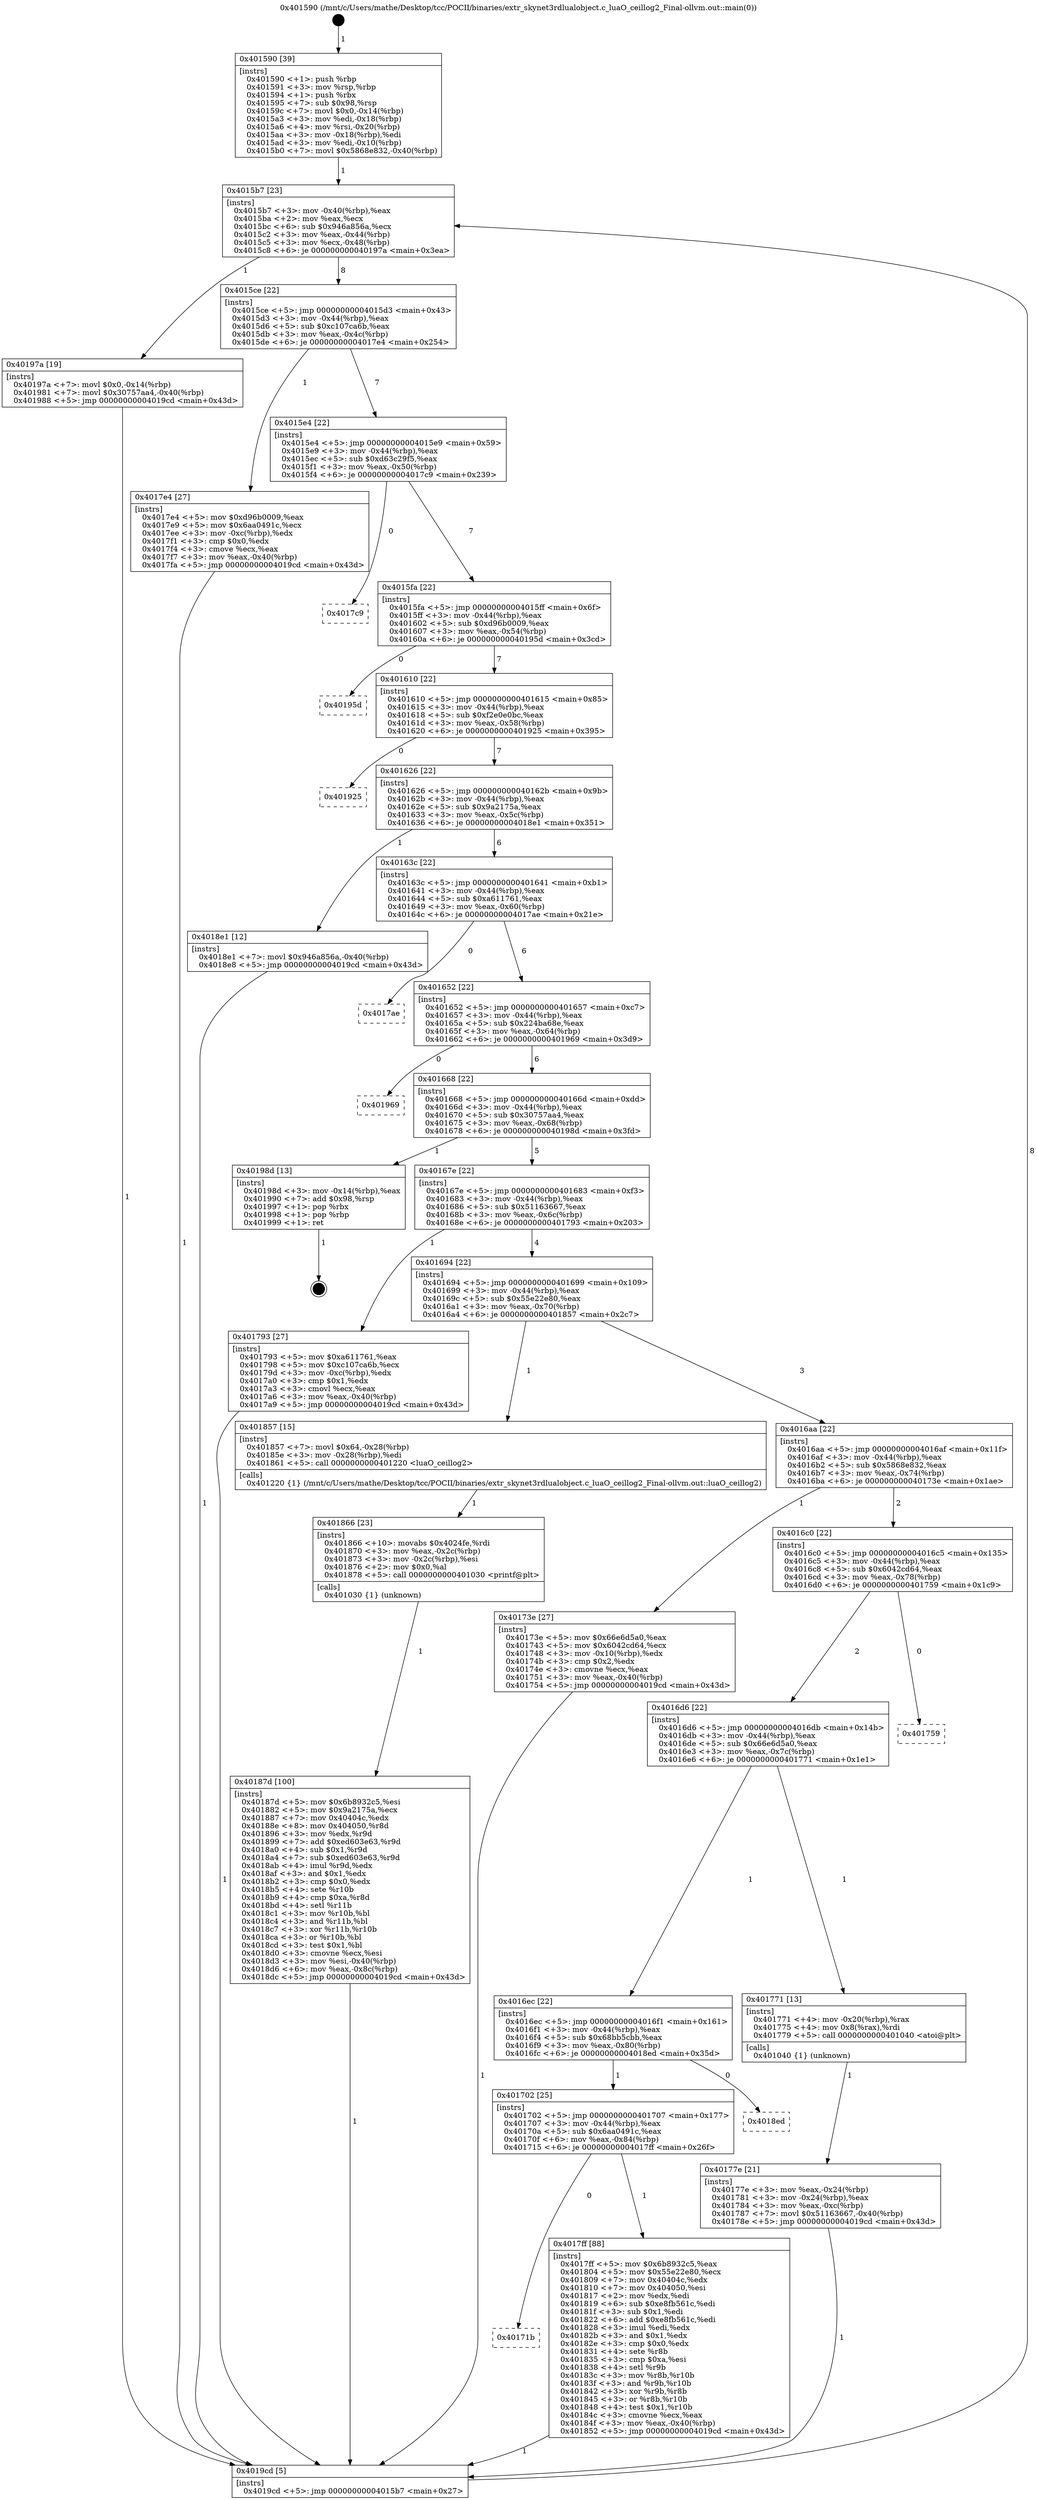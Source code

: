 digraph "0x401590" {
  label = "0x401590 (/mnt/c/Users/mathe/Desktop/tcc/POCII/binaries/extr_skynet3rdlualobject.c_luaO_ceillog2_Final-ollvm.out::main(0))"
  labelloc = "t"
  node[shape=record]

  Entry [label="",width=0.3,height=0.3,shape=circle,fillcolor=black,style=filled]
  "0x4015b7" [label="{
     0x4015b7 [23]\l
     | [instrs]\l
     &nbsp;&nbsp;0x4015b7 \<+3\>: mov -0x40(%rbp),%eax\l
     &nbsp;&nbsp;0x4015ba \<+2\>: mov %eax,%ecx\l
     &nbsp;&nbsp;0x4015bc \<+6\>: sub $0x946a856a,%ecx\l
     &nbsp;&nbsp;0x4015c2 \<+3\>: mov %eax,-0x44(%rbp)\l
     &nbsp;&nbsp;0x4015c5 \<+3\>: mov %ecx,-0x48(%rbp)\l
     &nbsp;&nbsp;0x4015c8 \<+6\>: je 000000000040197a \<main+0x3ea\>\l
  }"]
  "0x40197a" [label="{
     0x40197a [19]\l
     | [instrs]\l
     &nbsp;&nbsp;0x40197a \<+7\>: movl $0x0,-0x14(%rbp)\l
     &nbsp;&nbsp;0x401981 \<+7\>: movl $0x30757aa4,-0x40(%rbp)\l
     &nbsp;&nbsp;0x401988 \<+5\>: jmp 00000000004019cd \<main+0x43d\>\l
  }"]
  "0x4015ce" [label="{
     0x4015ce [22]\l
     | [instrs]\l
     &nbsp;&nbsp;0x4015ce \<+5\>: jmp 00000000004015d3 \<main+0x43\>\l
     &nbsp;&nbsp;0x4015d3 \<+3\>: mov -0x44(%rbp),%eax\l
     &nbsp;&nbsp;0x4015d6 \<+5\>: sub $0xc107ca6b,%eax\l
     &nbsp;&nbsp;0x4015db \<+3\>: mov %eax,-0x4c(%rbp)\l
     &nbsp;&nbsp;0x4015de \<+6\>: je 00000000004017e4 \<main+0x254\>\l
  }"]
  Exit [label="",width=0.3,height=0.3,shape=circle,fillcolor=black,style=filled,peripheries=2]
  "0x4017e4" [label="{
     0x4017e4 [27]\l
     | [instrs]\l
     &nbsp;&nbsp;0x4017e4 \<+5\>: mov $0xd96b0009,%eax\l
     &nbsp;&nbsp;0x4017e9 \<+5\>: mov $0x6aa0491c,%ecx\l
     &nbsp;&nbsp;0x4017ee \<+3\>: mov -0xc(%rbp),%edx\l
     &nbsp;&nbsp;0x4017f1 \<+3\>: cmp $0x0,%edx\l
     &nbsp;&nbsp;0x4017f4 \<+3\>: cmove %ecx,%eax\l
     &nbsp;&nbsp;0x4017f7 \<+3\>: mov %eax,-0x40(%rbp)\l
     &nbsp;&nbsp;0x4017fa \<+5\>: jmp 00000000004019cd \<main+0x43d\>\l
  }"]
  "0x4015e4" [label="{
     0x4015e4 [22]\l
     | [instrs]\l
     &nbsp;&nbsp;0x4015e4 \<+5\>: jmp 00000000004015e9 \<main+0x59\>\l
     &nbsp;&nbsp;0x4015e9 \<+3\>: mov -0x44(%rbp),%eax\l
     &nbsp;&nbsp;0x4015ec \<+5\>: sub $0xd63c29f5,%eax\l
     &nbsp;&nbsp;0x4015f1 \<+3\>: mov %eax,-0x50(%rbp)\l
     &nbsp;&nbsp;0x4015f4 \<+6\>: je 00000000004017c9 \<main+0x239\>\l
  }"]
  "0x40187d" [label="{
     0x40187d [100]\l
     | [instrs]\l
     &nbsp;&nbsp;0x40187d \<+5\>: mov $0x6b8932c5,%esi\l
     &nbsp;&nbsp;0x401882 \<+5\>: mov $0x9a2175a,%ecx\l
     &nbsp;&nbsp;0x401887 \<+7\>: mov 0x40404c,%edx\l
     &nbsp;&nbsp;0x40188e \<+8\>: mov 0x404050,%r8d\l
     &nbsp;&nbsp;0x401896 \<+3\>: mov %edx,%r9d\l
     &nbsp;&nbsp;0x401899 \<+7\>: add $0xed603e63,%r9d\l
     &nbsp;&nbsp;0x4018a0 \<+4\>: sub $0x1,%r9d\l
     &nbsp;&nbsp;0x4018a4 \<+7\>: sub $0xed603e63,%r9d\l
     &nbsp;&nbsp;0x4018ab \<+4\>: imul %r9d,%edx\l
     &nbsp;&nbsp;0x4018af \<+3\>: and $0x1,%edx\l
     &nbsp;&nbsp;0x4018b2 \<+3\>: cmp $0x0,%edx\l
     &nbsp;&nbsp;0x4018b5 \<+4\>: sete %r10b\l
     &nbsp;&nbsp;0x4018b9 \<+4\>: cmp $0xa,%r8d\l
     &nbsp;&nbsp;0x4018bd \<+4\>: setl %r11b\l
     &nbsp;&nbsp;0x4018c1 \<+3\>: mov %r10b,%bl\l
     &nbsp;&nbsp;0x4018c4 \<+3\>: and %r11b,%bl\l
     &nbsp;&nbsp;0x4018c7 \<+3\>: xor %r11b,%r10b\l
     &nbsp;&nbsp;0x4018ca \<+3\>: or %r10b,%bl\l
     &nbsp;&nbsp;0x4018cd \<+3\>: test $0x1,%bl\l
     &nbsp;&nbsp;0x4018d0 \<+3\>: cmovne %ecx,%esi\l
     &nbsp;&nbsp;0x4018d3 \<+3\>: mov %esi,-0x40(%rbp)\l
     &nbsp;&nbsp;0x4018d6 \<+6\>: mov %eax,-0x8c(%rbp)\l
     &nbsp;&nbsp;0x4018dc \<+5\>: jmp 00000000004019cd \<main+0x43d\>\l
  }"]
  "0x4017c9" [label="{
     0x4017c9\l
  }", style=dashed]
  "0x4015fa" [label="{
     0x4015fa [22]\l
     | [instrs]\l
     &nbsp;&nbsp;0x4015fa \<+5\>: jmp 00000000004015ff \<main+0x6f\>\l
     &nbsp;&nbsp;0x4015ff \<+3\>: mov -0x44(%rbp),%eax\l
     &nbsp;&nbsp;0x401602 \<+5\>: sub $0xd96b0009,%eax\l
     &nbsp;&nbsp;0x401607 \<+3\>: mov %eax,-0x54(%rbp)\l
     &nbsp;&nbsp;0x40160a \<+6\>: je 000000000040195d \<main+0x3cd\>\l
  }"]
  "0x401866" [label="{
     0x401866 [23]\l
     | [instrs]\l
     &nbsp;&nbsp;0x401866 \<+10\>: movabs $0x4024fe,%rdi\l
     &nbsp;&nbsp;0x401870 \<+3\>: mov %eax,-0x2c(%rbp)\l
     &nbsp;&nbsp;0x401873 \<+3\>: mov -0x2c(%rbp),%esi\l
     &nbsp;&nbsp;0x401876 \<+2\>: mov $0x0,%al\l
     &nbsp;&nbsp;0x401878 \<+5\>: call 0000000000401030 \<printf@plt\>\l
     | [calls]\l
     &nbsp;&nbsp;0x401030 \{1\} (unknown)\l
  }"]
  "0x40195d" [label="{
     0x40195d\l
  }", style=dashed]
  "0x401610" [label="{
     0x401610 [22]\l
     | [instrs]\l
     &nbsp;&nbsp;0x401610 \<+5\>: jmp 0000000000401615 \<main+0x85\>\l
     &nbsp;&nbsp;0x401615 \<+3\>: mov -0x44(%rbp),%eax\l
     &nbsp;&nbsp;0x401618 \<+5\>: sub $0xf2e0e0bc,%eax\l
     &nbsp;&nbsp;0x40161d \<+3\>: mov %eax,-0x58(%rbp)\l
     &nbsp;&nbsp;0x401620 \<+6\>: je 0000000000401925 \<main+0x395\>\l
  }"]
  "0x40171b" [label="{
     0x40171b\l
  }", style=dashed]
  "0x401925" [label="{
     0x401925\l
  }", style=dashed]
  "0x401626" [label="{
     0x401626 [22]\l
     | [instrs]\l
     &nbsp;&nbsp;0x401626 \<+5\>: jmp 000000000040162b \<main+0x9b\>\l
     &nbsp;&nbsp;0x40162b \<+3\>: mov -0x44(%rbp),%eax\l
     &nbsp;&nbsp;0x40162e \<+5\>: sub $0x9a2175a,%eax\l
     &nbsp;&nbsp;0x401633 \<+3\>: mov %eax,-0x5c(%rbp)\l
     &nbsp;&nbsp;0x401636 \<+6\>: je 00000000004018e1 \<main+0x351\>\l
  }"]
  "0x4017ff" [label="{
     0x4017ff [88]\l
     | [instrs]\l
     &nbsp;&nbsp;0x4017ff \<+5\>: mov $0x6b8932c5,%eax\l
     &nbsp;&nbsp;0x401804 \<+5\>: mov $0x55e22e80,%ecx\l
     &nbsp;&nbsp;0x401809 \<+7\>: mov 0x40404c,%edx\l
     &nbsp;&nbsp;0x401810 \<+7\>: mov 0x404050,%esi\l
     &nbsp;&nbsp;0x401817 \<+2\>: mov %edx,%edi\l
     &nbsp;&nbsp;0x401819 \<+6\>: sub $0xe8fb561c,%edi\l
     &nbsp;&nbsp;0x40181f \<+3\>: sub $0x1,%edi\l
     &nbsp;&nbsp;0x401822 \<+6\>: add $0xe8fb561c,%edi\l
     &nbsp;&nbsp;0x401828 \<+3\>: imul %edi,%edx\l
     &nbsp;&nbsp;0x40182b \<+3\>: and $0x1,%edx\l
     &nbsp;&nbsp;0x40182e \<+3\>: cmp $0x0,%edx\l
     &nbsp;&nbsp;0x401831 \<+4\>: sete %r8b\l
     &nbsp;&nbsp;0x401835 \<+3\>: cmp $0xa,%esi\l
     &nbsp;&nbsp;0x401838 \<+4\>: setl %r9b\l
     &nbsp;&nbsp;0x40183c \<+3\>: mov %r8b,%r10b\l
     &nbsp;&nbsp;0x40183f \<+3\>: and %r9b,%r10b\l
     &nbsp;&nbsp;0x401842 \<+3\>: xor %r9b,%r8b\l
     &nbsp;&nbsp;0x401845 \<+3\>: or %r8b,%r10b\l
     &nbsp;&nbsp;0x401848 \<+4\>: test $0x1,%r10b\l
     &nbsp;&nbsp;0x40184c \<+3\>: cmovne %ecx,%eax\l
     &nbsp;&nbsp;0x40184f \<+3\>: mov %eax,-0x40(%rbp)\l
     &nbsp;&nbsp;0x401852 \<+5\>: jmp 00000000004019cd \<main+0x43d\>\l
  }"]
  "0x4018e1" [label="{
     0x4018e1 [12]\l
     | [instrs]\l
     &nbsp;&nbsp;0x4018e1 \<+7\>: movl $0x946a856a,-0x40(%rbp)\l
     &nbsp;&nbsp;0x4018e8 \<+5\>: jmp 00000000004019cd \<main+0x43d\>\l
  }"]
  "0x40163c" [label="{
     0x40163c [22]\l
     | [instrs]\l
     &nbsp;&nbsp;0x40163c \<+5\>: jmp 0000000000401641 \<main+0xb1\>\l
     &nbsp;&nbsp;0x401641 \<+3\>: mov -0x44(%rbp),%eax\l
     &nbsp;&nbsp;0x401644 \<+5\>: sub $0xa611761,%eax\l
     &nbsp;&nbsp;0x401649 \<+3\>: mov %eax,-0x60(%rbp)\l
     &nbsp;&nbsp;0x40164c \<+6\>: je 00000000004017ae \<main+0x21e\>\l
  }"]
  "0x401702" [label="{
     0x401702 [25]\l
     | [instrs]\l
     &nbsp;&nbsp;0x401702 \<+5\>: jmp 0000000000401707 \<main+0x177\>\l
     &nbsp;&nbsp;0x401707 \<+3\>: mov -0x44(%rbp),%eax\l
     &nbsp;&nbsp;0x40170a \<+5\>: sub $0x6aa0491c,%eax\l
     &nbsp;&nbsp;0x40170f \<+6\>: mov %eax,-0x84(%rbp)\l
     &nbsp;&nbsp;0x401715 \<+6\>: je 00000000004017ff \<main+0x26f\>\l
  }"]
  "0x4017ae" [label="{
     0x4017ae\l
  }", style=dashed]
  "0x401652" [label="{
     0x401652 [22]\l
     | [instrs]\l
     &nbsp;&nbsp;0x401652 \<+5\>: jmp 0000000000401657 \<main+0xc7\>\l
     &nbsp;&nbsp;0x401657 \<+3\>: mov -0x44(%rbp),%eax\l
     &nbsp;&nbsp;0x40165a \<+5\>: sub $0x224ba68e,%eax\l
     &nbsp;&nbsp;0x40165f \<+3\>: mov %eax,-0x64(%rbp)\l
     &nbsp;&nbsp;0x401662 \<+6\>: je 0000000000401969 \<main+0x3d9\>\l
  }"]
  "0x4018ed" [label="{
     0x4018ed\l
  }", style=dashed]
  "0x401969" [label="{
     0x401969\l
  }", style=dashed]
  "0x401668" [label="{
     0x401668 [22]\l
     | [instrs]\l
     &nbsp;&nbsp;0x401668 \<+5\>: jmp 000000000040166d \<main+0xdd\>\l
     &nbsp;&nbsp;0x40166d \<+3\>: mov -0x44(%rbp),%eax\l
     &nbsp;&nbsp;0x401670 \<+5\>: sub $0x30757aa4,%eax\l
     &nbsp;&nbsp;0x401675 \<+3\>: mov %eax,-0x68(%rbp)\l
     &nbsp;&nbsp;0x401678 \<+6\>: je 000000000040198d \<main+0x3fd\>\l
  }"]
  "0x40177e" [label="{
     0x40177e [21]\l
     | [instrs]\l
     &nbsp;&nbsp;0x40177e \<+3\>: mov %eax,-0x24(%rbp)\l
     &nbsp;&nbsp;0x401781 \<+3\>: mov -0x24(%rbp),%eax\l
     &nbsp;&nbsp;0x401784 \<+3\>: mov %eax,-0xc(%rbp)\l
     &nbsp;&nbsp;0x401787 \<+7\>: movl $0x51163667,-0x40(%rbp)\l
     &nbsp;&nbsp;0x40178e \<+5\>: jmp 00000000004019cd \<main+0x43d\>\l
  }"]
  "0x40198d" [label="{
     0x40198d [13]\l
     | [instrs]\l
     &nbsp;&nbsp;0x40198d \<+3\>: mov -0x14(%rbp),%eax\l
     &nbsp;&nbsp;0x401990 \<+7\>: add $0x98,%rsp\l
     &nbsp;&nbsp;0x401997 \<+1\>: pop %rbx\l
     &nbsp;&nbsp;0x401998 \<+1\>: pop %rbp\l
     &nbsp;&nbsp;0x401999 \<+1\>: ret\l
  }"]
  "0x40167e" [label="{
     0x40167e [22]\l
     | [instrs]\l
     &nbsp;&nbsp;0x40167e \<+5\>: jmp 0000000000401683 \<main+0xf3\>\l
     &nbsp;&nbsp;0x401683 \<+3\>: mov -0x44(%rbp),%eax\l
     &nbsp;&nbsp;0x401686 \<+5\>: sub $0x51163667,%eax\l
     &nbsp;&nbsp;0x40168b \<+3\>: mov %eax,-0x6c(%rbp)\l
     &nbsp;&nbsp;0x40168e \<+6\>: je 0000000000401793 \<main+0x203\>\l
  }"]
  "0x4016ec" [label="{
     0x4016ec [22]\l
     | [instrs]\l
     &nbsp;&nbsp;0x4016ec \<+5\>: jmp 00000000004016f1 \<main+0x161\>\l
     &nbsp;&nbsp;0x4016f1 \<+3\>: mov -0x44(%rbp),%eax\l
     &nbsp;&nbsp;0x4016f4 \<+5\>: sub $0x68bb5cbb,%eax\l
     &nbsp;&nbsp;0x4016f9 \<+3\>: mov %eax,-0x80(%rbp)\l
     &nbsp;&nbsp;0x4016fc \<+6\>: je 00000000004018ed \<main+0x35d\>\l
  }"]
  "0x401793" [label="{
     0x401793 [27]\l
     | [instrs]\l
     &nbsp;&nbsp;0x401793 \<+5\>: mov $0xa611761,%eax\l
     &nbsp;&nbsp;0x401798 \<+5\>: mov $0xc107ca6b,%ecx\l
     &nbsp;&nbsp;0x40179d \<+3\>: mov -0xc(%rbp),%edx\l
     &nbsp;&nbsp;0x4017a0 \<+3\>: cmp $0x1,%edx\l
     &nbsp;&nbsp;0x4017a3 \<+3\>: cmovl %ecx,%eax\l
     &nbsp;&nbsp;0x4017a6 \<+3\>: mov %eax,-0x40(%rbp)\l
     &nbsp;&nbsp;0x4017a9 \<+5\>: jmp 00000000004019cd \<main+0x43d\>\l
  }"]
  "0x401694" [label="{
     0x401694 [22]\l
     | [instrs]\l
     &nbsp;&nbsp;0x401694 \<+5\>: jmp 0000000000401699 \<main+0x109\>\l
     &nbsp;&nbsp;0x401699 \<+3\>: mov -0x44(%rbp),%eax\l
     &nbsp;&nbsp;0x40169c \<+5\>: sub $0x55e22e80,%eax\l
     &nbsp;&nbsp;0x4016a1 \<+3\>: mov %eax,-0x70(%rbp)\l
     &nbsp;&nbsp;0x4016a4 \<+6\>: je 0000000000401857 \<main+0x2c7\>\l
  }"]
  "0x401771" [label="{
     0x401771 [13]\l
     | [instrs]\l
     &nbsp;&nbsp;0x401771 \<+4\>: mov -0x20(%rbp),%rax\l
     &nbsp;&nbsp;0x401775 \<+4\>: mov 0x8(%rax),%rdi\l
     &nbsp;&nbsp;0x401779 \<+5\>: call 0000000000401040 \<atoi@plt\>\l
     | [calls]\l
     &nbsp;&nbsp;0x401040 \{1\} (unknown)\l
  }"]
  "0x401857" [label="{
     0x401857 [15]\l
     | [instrs]\l
     &nbsp;&nbsp;0x401857 \<+7\>: movl $0x64,-0x28(%rbp)\l
     &nbsp;&nbsp;0x40185e \<+3\>: mov -0x28(%rbp),%edi\l
     &nbsp;&nbsp;0x401861 \<+5\>: call 0000000000401220 \<luaO_ceillog2\>\l
     | [calls]\l
     &nbsp;&nbsp;0x401220 \{1\} (/mnt/c/Users/mathe/Desktop/tcc/POCII/binaries/extr_skynet3rdlualobject.c_luaO_ceillog2_Final-ollvm.out::luaO_ceillog2)\l
  }"]
  "0x4016aa" [label="{
     0x4016aa [22]\l
     | [instrs]\l
     &nbsp;&nbsp;0x4016aa \<+5\>: jmp 00000000004016af \<main+0x11f\>\l
     &nbsp;&nbsp;0x4016af \<+3\>: mov -0x44(%rbp),%eax\l
     &nbsp;&nbsp;0x4016b2 \<+5\>: sub $0x5868e832,%eax\l
     &nbsp;&nbsp;0x4016b7 \<+3\>: mov %eax,-0x74(%rbp)\l
     &nbsp;&nbsp;0x4016ba \<+6\>: je 000000000040173e \<main+0x1ae\>\l
  }"]
  "0x4016d6" [label="{
     0x4016d6 [22]\l
     | [instrs]\l
     &nbsp;&nbsp;0x4016d6 \<+5\>: jmp 00000000004016db \<main+0x14b\>\l
     &nbsp;&nbsp;0x4016db \<+3\>: mov -0x44(%rbp),%eax\l
     &nbsp;&nbsp;0x4016de \<+5\>: sub $0x66e6d5a0,%eax\l
     &nbsp;&nbsp;0x4016e3 \<+3\>: mov %eax,-0x7c(%rbp)\l
     &nbsp;&nbsp;0x4016e6 \<+6\>: je 0000000000401771 \<main+0x1e1\>\l
  }"]
  "0x40173e" [label="{
     0x40173e [27]\l
     | [instrs]\l
     &nbsp;&nbsp;0x40173e \<+5\>: mov $0x66e6d5a0,%eax\l
     &nbsp;&nbsp;0x401743 \<+5\>: mov $0x6042cd64,%ecx\l
     &nbsp;&nbsp;0x401748 \<+3\>: mov -0x10(%rbp),%edx\l
     &nbsp;&nbsp;0x40174b \<+3\>: cmp $0x2,%edx\l
     &nbsp;&nbsp;0x40174e \<+3\>: cmovne %ecx,%eax\l
     &nbsp;&nbsp;0x401751 \<+3\>: mov %eax,-0x40(%rbp)\l
     &nbsp;&nbsp;0x401754 \<+5\>: jmp 00000000004019cd \<main+0x43d\>\l
  }"]
  "0x4016c0" [label="{
     0x4016c0 [22]\l
     | [instrs]\l
     &nbsp;&nbsp;0x4016c0 \<+5\>: jmp 00000000004016c5 \<main+0x135\>\l
     &nbsp;&nbsp;0x4016c5 \<+3\>: mov -0x44(%rbp),%eax\l
     &nbsp;&nbsp;0x4016c8 \<+5\>: sub $0x6042cd64,%eax\l
     &nbsp;&nbsp;0x4016cd \<+3\>: mov %eax,-0x78(%rbp)\l
     &nbsp;&nbsp;0x4016d0 \<+6\>: je 0000000000401759 \<main+0x1c9\>\l
  }"]
  "0x4019cd" [label="{
     0x4019cd [5]\l
     | [instrs]\l
     &nbsp;&nbsp;0x4019cd \<+5\>: jmp 00000000004015b7 \<main+0x27\>\l
  }"]
  "0x401590" [label="{
     0x401590 [39]\l
     | [instrs]\l
     &nbsp;&nbsp;0x401590 \<+1\>: push %rbp\l
     &nbsp;&nbsp;0x401591 \<+3\>: mov %rsp,%rbp\l
     &nbsp;&nbsp;0x401594 \<+1\>: push %rbx\l
     &nbsp;&nbsp;0x401595 \<+7\>: sub $0x98,%rsp\l
     &nbsp;&nbsp;0x40159c \<+7\>: movl $0x0,-0x14(%rbp)\l
     &nbsp;&nbsp;0x4015a3 \<+3\>: mov %edi,-0x18(%rbp)\l
     &nbsp;&nbsp;0x4015a6 \<+4\>: mov %rsi,-0x20(%rbp)\l
     &nbsp;&nbsp;0x4015aa \<+3\>: mov -0x18(%rbp),%edi\l
     &nbsp;&nbsp;0x4015ad \<+3\>: mov %edi,-0x10(%rbp)\l
     &nbsp;&nbsp;0x4015b0 \<+7\>: movl $0x5868e832,-0x40(%rbp)\l
  }"]
  "0x401759" [label="{
     0x401759\l
  }", style=dashed]
  Entry -> "0x401590" [label=" 1"]
  "0x4015b7" -> "0x40197a" [label=" 1"]
  "0x4015b7" -> "0x4015ce" [label=" 8"]
  "0x40198d" -> Exit [label=" 1"]
  "0x4015ce" -> "0x4017e4" [label=" 1"]
  "0x4015ce" -> "0x4015e4" [label=" 7"]
  "0x40197a" -> "0x4019cd" [label=" 1"]
  "0x4015e4" -> "0x4017c9" [label=" 0"]
  "0x4015e4" -> "0x4015fa" [label=" 7"]
  "0x4018e1" -> "0x4019cd" [label=" 1"]
  "0x4015fa" -> "0x40195d" [label=" 0"]
  "0x4015fa" -> "0x401610" [label=" 7"]
  "0x40187d" -> "0x4019cd" [label=" 1"]
  "0x401610" -> "0x401925" [label=" 0"]
  "0x401610" -> "0x401626" [label=" 7"]
  "0x401866" -> "0x40187d" [label=" 1"]
  "0x401626" -> "0x4018e1" [label=" 1"]
  "0x401626" -> "0x40163c" [label=" 6"]
  "0x401857" -> "0x401866" [label=" 1"]
  "0x40163c" -> "0x4017ae" [label=" 0"]
  "0x40163c" -> "0x401652" [label=" 6"]
  "0x401702" -> "0x40171b" [label=" 0"]
  "0x401652" -> "0x401969" [label=" 0"]
  "0x401652" -> "0x401668" [label=" 6"]
  "0x401702" -> "0x4017ff" [label=" 1"]
  "0x401668" -> "0x40198d" [label=" 1"]
  "0x401668" -> "0x40167e" [label=" 5"]
  "0x4016ec" -> "0x401702" [label=" 1"]
  "0x40167e" -> "0x401793" [label=" 1"]
  "0x40167e" -> "0x401694" [label=" 4"]
  "0x4016ec" -> "0x4018ed" [label=" 0"]
  "0x401694" -> "0x401857" [label=" 1"]
  "0x401694" -> "0x4016aa" [label=" 3"]
  "0x4017ff" -> "0x4019cd" [label=" 1"]
  "0x4016aa" -> "0x40173e" [label=" 1"]
  "0x4016aa" -> "0x4016c0" [label=" 2"]
  "0x40173e" -> "0x4019cd" [label=" 1"]
  "0x401590" -> "0x4015b7" [label=" 1"]
  "0x4019cd" -> "0x4015b7" [label=" 8"]
  "0x401793" -> "0x4019cd" [label=" 1"]
  "0x4016c0" -> "0x401759" [label=" 0"]
  "0x4016c0" -> "0x4016d6" [label=" 2"]
  "0x4017e4" -> "0x4019cd" [label=" 1"]
  "0x4016d6" -> "0x401771" [label=" 1"]
  "0x4016d6" -> "0x4016ec" [label=" 1"]
  "0x401771" -> "0x40177e" [label=" 1"]
  "0x40177e" -> "0x4019cd" [label=" 1"]
}
